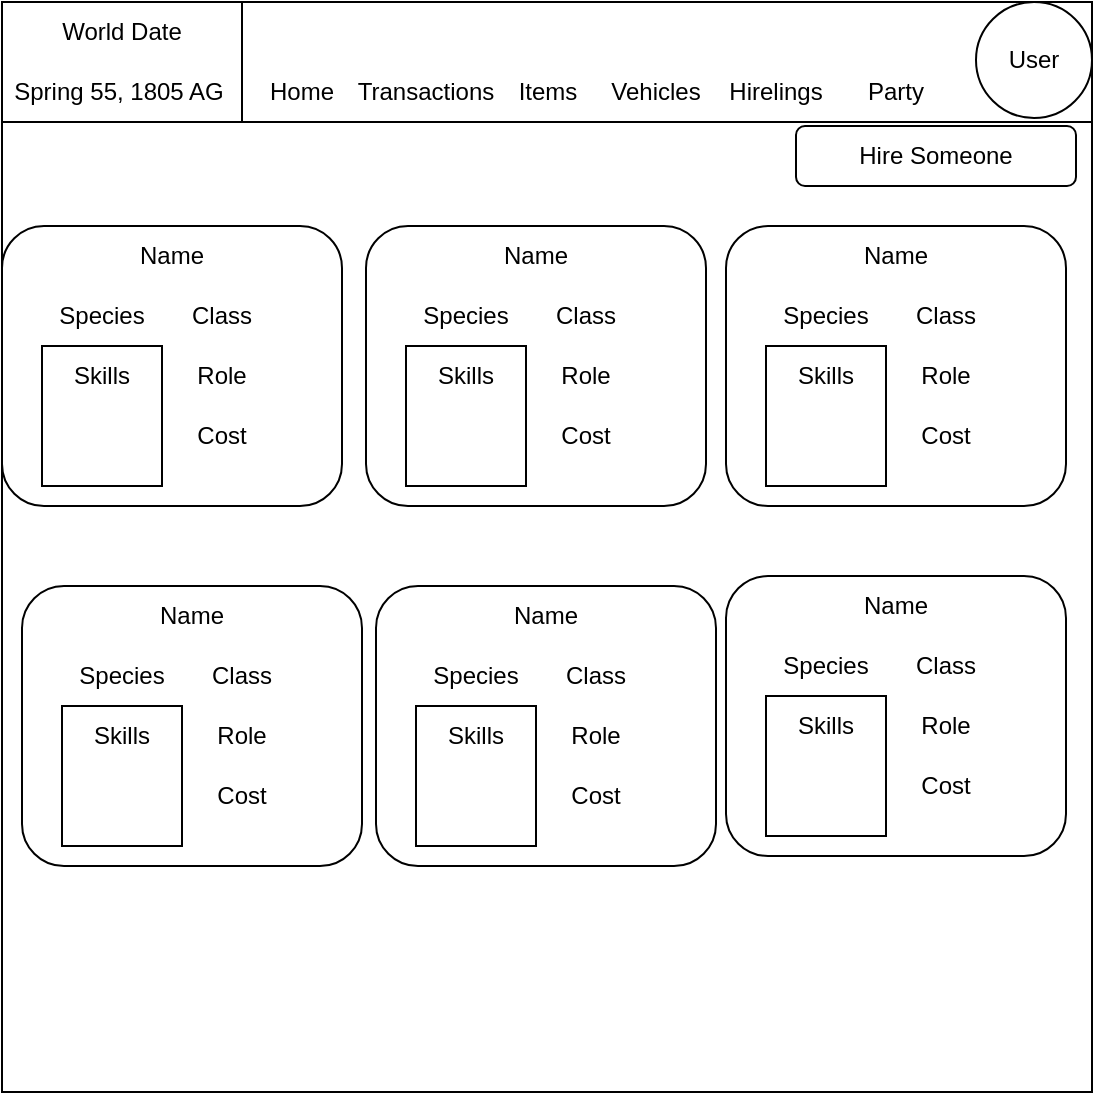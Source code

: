 <mxfile version="24.8.3">
  <diagram name="Page-1" id="vCg_MlWZA_7JhtkfMOp2">
    <mxGraphModel dx="2074" dy="1104" grid="1" gridSize="10" guides="1" tooltips="1" connect="1" arrows="1" fold="1" page="1" pageScale="1" pageWidth="850" pageHeight="1100" math="0" shadow="0">
      <root>
        <mxCell id="0" />
        <mxCell id="1" parent="0" />
        <mxCell id="FswJCTiF_LaIAhzLPm2B-1" value="" style="whiteSpace=wrap;html=1;aspect=fixed;fillColor=default;" parent="1" vertex="1">
          <mxGeometry x="153" y="278" width="545" height="545" as="geometry" />
        </mxCell>
        <mxCell id="FswJCTiF_LaIAhzLPm2B-2" value="" style="rounded=0;whiteSpace=wrap;html=1;" parent="1" vertex="1">
          <mxGeometry x="153" y="278" width="545" height="60" as="geometry" />
        </mxCell>
        <mxCell id="FswJCTiF_LaIAhzLPm2B-77" value="User" style="ellipse;whiteSpace=wrap;html=1;aspect=fixed;" parent="1" vertex="1">
          <mxGeometry x="640" y="278" width="58" height="58" as="geometry" />
        </mxCell>
        <mxCell id="dtP0skx3PN0hYIcFsRl8-1" value="Hire Someone" style="rounded=1;whiteSpace=wrap;html=1;" parent="1" vertex="1">
          <mxGeometry x="550" y="340" width="140" height="30" as="geometry" />
        </mxCell>
        <mxCell id="dtP0skx3PN0hYIcFsRl8-2" value="Home" style="text;html=1;align=center;verticalAlign=middle;whiteSpace=wrap;rounded=0;" parent="1" vertex="1">
          <mxGeometry x="273" y="308" width="60" height="30" as="geometry" />
        </mxCell>
        <mxCell id="dtP0skx3PN0hYIcFsRl8-3" value="Transactions" style="text;html=1;align=center;verticalAlign=middle;whiteSpace=wrap;rounded=0;" parent="1" vertex="1">
          <mxGeometry x="335" y="308" width="60" height="30" as="geometry" />
        </mxCell>
        <mxCell id="dtP0skx3PN0hYIcFsRl8-4" value="Items" style="text;html=1;align=center;verticalAlign=middle;whiteSpace=wrap;rounded=0;" parent="1" vertex="1">
          <mxGeometry x="395.5" y="308" width="60" height="30" as="geometry" />
        </mxCell>
        <mxCell id="dtP0skx3PN0hYIcFsRl8-5" value="Vehicles" style="text;html=1;align=center;verticalAlign=middle;whiteSpace=wrap;rounded=0;" parent="1" vertex="1">
          <mxGeometry x="450" y="308" width="60" height="30" as="geometry" />
        </mxCell>
        <mxCell id="dtP0skx3PN0hYIcFsRl8-6" value="" style="rounded=0;whiteSpace=wrap;html=1;" parent="1" vertex="1">
          <mxGeometry x="153" y="278" width="120" height="60" as="geometry" />
        </mxCell>
        <mxCell id="dtP0skx3PN0hYIcFsRl8-7" value="World Date" style="text;html=1;align=center;verticalAlign=middle;whiteSpace=wrap;rounded=0;" parent="1" vertex="1">
          <mxGeometry x="173" y="278" width="80" height="30" as="geometry" />
        </mxCell>
        <mxCell id="dtP0skx3PN0hYIcFsRl8-8" value="Spring 55, 1805 AG" style="text;html=1;align=center;verticalAlign=middle;whiteSpace=wrap;rounded=0;" parent="1" vertex="1">
          <mxGeometry x="153" y="308" width="117" height="30" as="geometry" />
        </mxCell>
        <mxCell id="dtP0skx3PN0hYIcFsRl8-9" value="Hirelings" style="text;html=1;align=center;verticalAlign=middle;whiteSpace=wrap;rounded=0;" parent="1" vertex="1">
          <mxGeometry x="510" y="308" width="60" height="30" as="geometry" />
        </mxCell>
        <mxCell id="dtP0skx3PN0hYIcFsRl8-10" value="Party" style="text;html=1;align=center;verticalAlign=middle;whiteSpace=wrap;rounded=0;" parent="1" vertex="1">
          <mxGeometry x="570" y="308" width="60" height="30" as="geometry" />
        </mxCell>
        <mxCell id="4P5j0zPQt8udHywItiod-1" value="" style="rounded=1;whiteSpace=wrap;html=1;rotation=0;" vertex="1" parent="1">
          <mxGeometry x="340" y="570" width="170" height="140" as="geometry" />
        </mxCell>
        <mxCell id="4P5j0zPQt8udHywItiod-4" value="Name" style="text;html=1;align=center;verticalAlign=middle;whiteSpace=wrap;rounded=0;" vertex="1" parent="1">
          <mxGeometry x="395" y="570" width="60" height="30" as="geometry" />
        </mxCell>
        <mxCell id="4P5j0zPQt8udHywItiod-5" value="Species" style="text;html=1;align=center;verticalAlign=middle;whiteSpace=wrap;rounded=0;" vertex="1" parent="1">
          <mxGeometry x="360" y="600" width="60" height="30" as="geometry" />
        </mxCell>
        <mxCell id="4P5j0zPQt8udHywItiod-6" value="Class" style="text;html=1;align=center;verticalAlign=middle;whiteSpace=wrap;rounded=0;" vertex="1" parent="1">
          <mxGeometry x="420" y="600" width="60" height="30" as="geometry" />
        </mxCell>
        <mxCell id="4P5j0zPQt8udHywItiod-12" value="" style="rounded=0;whiteSpace=wrap;html=1;" vertex="1" parent="1">
          <mxGeometry x="360" y="630" width="60" height="70" as="geometry" />
        </mxCell>
        <mxCell id="4P5j0zPQt8udHywItiod-7" value="Skills" style="text;html=1;align=center;verticalAlign=middle;whiteSpace=wrap;rounded=0;" vertex="1" parent="1">
          <mxGeometry x="360" y="630" width="60" height="30" as="geometry" />
        </mxCell>
        <mxCell id="4P5j0zPQt8udHywItiod-8" value="Cost" style="text;html=1;align=center;verticalAlign=middle;whiteSpace=wrap;rounded=0;" vertex="1" parent="1">
          <mxGeometry x="420" y="660" width="60" height="30" as="geometry" />
        </mxCell>
        <mxCell id="4P5j0zPQt8udHywItiod-9" value="Role" style="text;html=1;align=center;verticalAlign=middle;whiteSpace=wrap;rounded=0;" vertex="1" parent="1">
          <mxGeometry x="420" y="630" width="60" height="30" as="geometry" />
        </mxCell>
        <mxCell id="4P5j0zPQt8udHywItiod-21" value="" style="rounded=1;whiteSpace=wrap;html=1;rotation=0;" vertex="1" parent="1">
          <mxGeometry x="153" y="390" width="170" height="140" as="geometry" />
        </mxCell>
        <mxCell id="4P5j0zPQt8udHywItiod-22" value="Name" style="text;html=1;align=center;verticalAlign=middle;whiteSpace=wrap;rounded=0;" vertex="1" parent="1">
          <mxGeometry x="208" y="390" width="60" height="30" as="geometry" />
        </mxCell>
        <mxCell id="4P5j0zPQt8udHywItiod-23" value="Species" style="text;html=1;align=center;verticalAlign=middle;whiteSpace=wrap;rounded=0;" vertex="1" parent="1">
          <mxGeometry x="173" y="420" width="60" height="30" as="geometry" />
        </mxCell>
        <mxCell id="4P5j0zPQt8udHywItiod-24" value="Class" style="text;html=1;align=center;verticalAlign=middle;whiteSpace=wrap;rounded=0;" vertex="1" parent="1">
          <mxGeometry x="233" y="420" width="60" height="30" as="geometry" />
        </mxCell>
        <mxCell id="4P5j0zPQt8udHywItiod-25" value="" style="rounded=0;whiteSpace=wrap;html=1;" vertex="1" parent="1">
          <mxGeometry x="173" y="450" width="60" height="70" as="geometry" />
        </mxCell>
        <mxCell id="4P5j0zPQt8udHywItiod-26" value="Skills" style="text;html=1;align=center;verticalAlign=middle;whiteSpace=wrap;rounded=0;" vertex="1" parent="1">
          <mxGeometry x="173" y="450" width="60" height="30" as="geometry" />
        </mxCell>
        <mxCell id="4P5j0zPQt8udHywItiod-27" value="Cost" style="text;html=1;align=center;verticalAlign=middle;whiteSpace=wrap;rounded=0;" vertex="1" parent="1">
          <mxGeometry x="233" y="480" width="60" height="30" as="geometry" />
        </mxCell>
        <mxCell id="4P5j0zPQt8udHywItiod-28" value="Role" style="text;html=1;align=center;verticalAlign=middle;whiteSpace=wrap;rounded=0;" vertex="1" parent="1">
          <mxGeometry x="233" y="450" width="60" height="30" as="geometry" />
        </mxCell>
        <mxCell id="4P5j0zPQt8udHywItiod-45" value="" style="rounded=1;whiteSpace=wrap;html=1;rotation=0;" vertex="1" parent="1">
          <mxGeometry x="335" y="390" width="170" height="140" as="geometry" />
        </mxCell>
        <mxCell id="4P5j0zPQt8udHywItiod-46" value="Name" style="text;html=1;align=center;verticalAlign=middle;whiteSpace=wrap;rounded=0;" vertex="1" parent="1">
          <mxGeometry x="390" y="390" width="60" height="30" as="geometry" />
        </mxCell>
        <mxCell id="4P5j0zPQt8udHywItiod-47" value="Species" style="text;html=1;align=center;verticalAlign=middle;whiteSpace=wrap;rounded=0;" vertex="1" parent="1">
          <mxGeometry x="355" y="420" width="60" height="30" as="geometry" />
        </mxCell>
        <mxCell id="4P5j0zPQt8udHywItiod-48" value="Class" style="text;html=1;align=center;verticalAlign=middle;whiteSpace=wrap;rounded=0;" vertex="1" parent="1">
          <mxGeometry x="415" y="420" width="60" height="30" as="geometry" />
        </mxCell>
        <mxCell id="4P5j0zPQt8udHywItiod-49" value="" style="rounded=0;whiteSpace=wrap;html=1;" vertex="1" parent="1">
          <mxGeometry x="355" y="450" width="60" height="70" as="geometry" />
        </mxCell>
        <mxCell id="4P5j0zPQt8udHywItiod-50" value="Skills" style="text;html=1;align=center;verticalAlign=middle;whiteSpace=wrap;rounded=0;" vertex="1" parent="1">
          <mxGeometry x="355" y="450" width="60" height="30" as="geometry" />
        </mxCell>
        <mxCell id="4P5j0zPQt8udHywItiod-51" value="Cost" style="text;html=1;align=center;verticalAlign=middle;whiteSpace=wrap;rounded=0;" vertex="1" parent="1">
          <mxGeometry x="415" y="480" width="60" height="30" as="geometry" />
        </mxCell>
        <mxCell id="4P5j0zPQt8udHywItiod-52" value="Role" style="text;html=1;align=center;verticalAlign=middle;whiteSpace=wrap;rounded=0;" vertex="1" parent="1">
          <mxGeometry x="415" y="450" width="60" height="30" as="geometry" />
        </mxCell>
        <mxCell id="4P5j0zPQt8udHywItiod-53" value="" style="rounded=1;whiteSpace=wrap;html=1;rotation=0;" vertex="1" parent="1">
          <mxGeometry x="515" y="390" width="170" height="140" as="geometry" />
        </mxCell>
        <mxCell id="4P5j0zPQt8udHywItiod-54" value="Name" style="text;html=1;align=center;verticalAlign=middle;whiteSpace=wrap;rounded=0;" vertex="1" parent="1">
          <mxGeometry x="570" y="390" width="60" height="30" as="geometry" />
        </mxCell>
        <mxCell id="4P5j0zPQt8udHywItiod-55" value="Species" style="text;html=1;align=center;verticalAlign=middle;whiteSpace=wrap;rounded=0;" vertex="1" parent="1">
          <mxGeometry x="535" y="420" width="60" height="30" as="geometry" />
        </mxCell>
        <mxCell id="4P5j0zPQt8udHywItiod-56" value="Class" style="text;html=1;align=center;verticalAlign=middle;whiteSpace=wrap;rounded=0;" vertex="1" parent="1">
          <mxGeometry x="595" y="420" width="60" height="30" as="geometry" />
        </mxCell>
        <mxCell id="4P5j0zPQt8udHywItiod-57" value="" style="rounded=0;whiteSpace=wrap;html=1;" vertex="1" parent="1">
          <mxGeometry x="535" y="450" width="60" height="70" as="geometry" />
        </mxCell>
        <mxCell id="4P5j0zPQt8udHywItiod-58" value="Skills" style="text;html=1;align=center;verticalAlign=middle;whiteSpace=wrap;rounded=0;" vertex="1" parent="1">
          <mxGeometry x="535" y="450" width="60" height="30" as="geometry" />
        </mxCell>
        <mxCell id="4P5j0zPQt8udHywItiod-59" value="Cost" style="text;html=1;align=center;verticalAlign=middle;whiteSpace=wrap;rounded=0;" vertex="1" parent="1">
          <mxGeometry x="595" y="480" width="60" height="30" as="geometry" />
        </mxCell>
        <mxCell id="4P5j0zPQt8udHywItiod-60" value="Role" style="text;html=1;align=center;verticalAlign=middle;whiteSpace=wrap;rounded=0;" vertex="1" parent="1">
          <mxGeometry x="595" y="450" width="60" height="30" as="geometry" />
        </mxCell>
        <mxCell id="4P5j0zPQt8udHywItiod-61" value="" style="rounded=1;whiteSpace=wrap;html=1;rotation=0;" vertex="1" parent="1">
          <mxGeometry x="163" y="570" width="170" height="140" as="geometry" />
        </mxCell>
        <mxCell id="4P5j0zPQt8udHywItiod-62" value="Name" style="text;html=1;align=center;verticalAlign=middle;whiteSpace=wrap;rounded=0;" vertex="1" parent="1">
          <mxGeometry x="218" y="570" width="60" height="30" as="geometry" />
        </mxCell>
        <mxCell id="4P5j0zPQt8udHywItiod-63" value="Species" style="text;html=1;align=center;verticalAlign=middle;whiteSpace=wrap;rounded=0;" vertex="1" parent="1">
          <mxGeometry x="183" y="600" width="60" height="30" as="geometry" />
        </mxCell>
        <mxCell id="4P5j0zPQt8udHywItiod-64" value="Class" style="text;html=1;align=center;verticalAlign=middle;whiteSpace=wrap;rounded=0;" vertex="1" parent="1">
          <mxGeometry x="243" y="600" width="60" height="30" as="geometry" />
        </mxCell>
        <mxCell id="4P5j0zPQt8udHywItiod-65" value="" style="rounded=0;whiteSpace=wrap;html=1;" vertex="1" parent="1">
          <mxGeometry x="183" y="630" width="60" height="70" as="geometry" />
        </mxCell>
        <mxCell id="4P5j0zPQt8udHywItiod-66" value="Skills" style="text;html=1;align=center;verticalAlign=middle;whiteSpace=wrap;rounded=0;" vertex="1" parent="1">
          <mxGeometry x="183" y="630" width="60" height="30" as="geometry" />
        </mxCell>
        <mxCell id="4P5j0zPQt8udHywItiod-67" value="Cost" style="text;html=1;align=center;verticalAlign=middle;whiteSpace=wrap;rounded=0;" vertex="1" parent="1">
          <mxGeometry x="243" y="660" width="60" height="30" as="geometry" />
        </mxCell>
        <mxCell id="4P5j0zPQt8udHywItiod-68" value="Role" style="text;html=1;align=center;verticalAlign=middle;whiteSpace=wrap;rounded=0;" vertex="1" parent="1">
          <mxGeometry x="243" y="630" width="60" height="30" as="geometry" />
        </mxCell>
        <mxCell id="4P5j0zPQt8udHywItiod-77" value="" style="rounded=1;whiteSpace=wrap;html=1;rotation=0;" vertex="1" parent="1">
          <mxGeometry x="515" y="565" width="170" height="140" as="geometry" />
        </mxCell>
        <mxCell id="4P5j0zPQt8udHywItiod-78" value="Name" style="text;html=1;align=center;verticalAlign=middle;whiteSpace=wrap;rounded=0;" vertex="1" parent="1">
          <mxGeometry x="570" y="565" width="60" height="30" as="geometry" />
        </mxCell>
        <mxCell id="4P5j0zPQt8udHywItiod-79" value="Species" style="text;html=1;align=center;verticalAlign=middle;whiteSpace=wrap;rounded=0;" vertex="1" parent="1">
          <mxGeometry x="535" y="595" width="60" height="30" as="geometry" />
        </mxCell>
        <mxCell id="4P5j0zPQt8udHywItiod-80" value="Class" style="text;html=1;align=center;verticalAlign=middle;whiteSpace=wrap;rounded=0;" vertex="1" parent="1">
          <mxGeometry x="595" y="595" width="60" height="30" as="geometry" />
        </mxCell>
        <mxCell id="4P5j0zPQt8udHywItiod-81" value="" style="rounded=0;whiteSpace=wrap;html=1;" vertex="1" parent="1">
          <mxGeometry x="535" y="625" width="60" height="70" as="geometry" />
        </mxCell>
        <mxCell id="4P5j0zPQt8udHywItiod-82" value="Skills" style="text;html=1;align=center;verticalAlign=middle;whiteSpace=wrap;rounded=0;" vertex="1" parent="1">
          <mxGeometry x="535" y="625" width="60" height="30" as="geometry" />
        </mxCell>
        <mxCell id="4P5j0zPQt8udHywItiod-83" value="Cost" style="text;html=1;align=center;verticalAlign=middle;whiteSpace=wrap;rounded=0;" vertex="1" parent="1">
          <mxGeometry x="595" y="655" width="60" height="30" as="geometry" />
        </mxCell>
        <mxCell id="4P5j0zPQt8udHywItiod-84" value="Role" style="text;html=1;align=center;verticalAlign=middle;whiteSpace=wrap;rounded=0;" vertex="1" parent="1">
          <mxGeometry x="595" y="625" width="60" height="30" as="geometry" />
        </mxCell>
      </root>
    </mxGraphModel>
  </diagram>
</mxfile>
